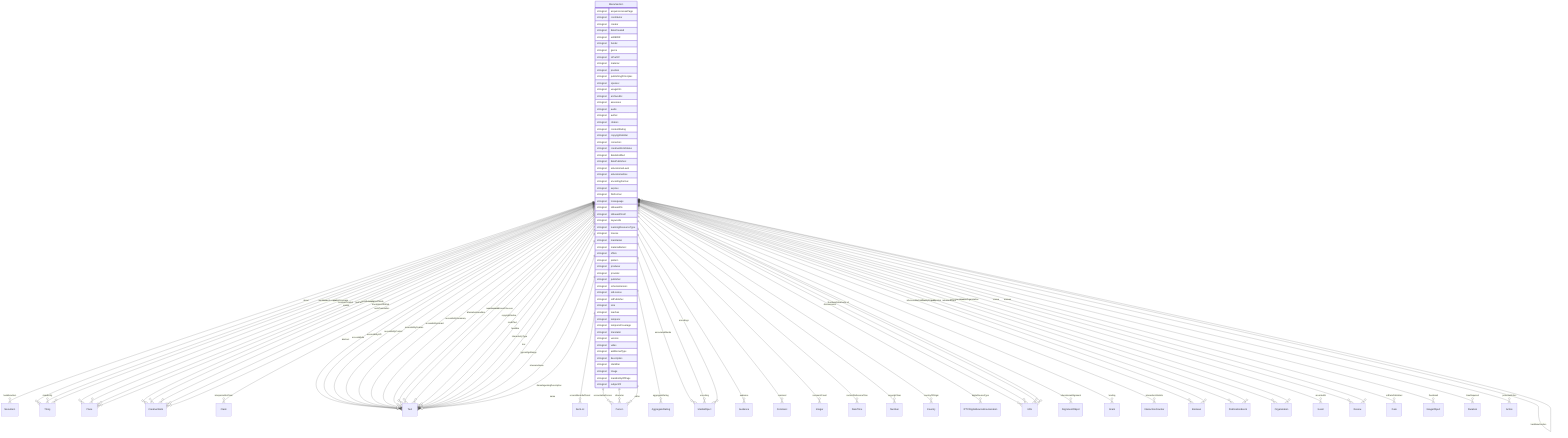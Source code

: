 erDiagram
MenuSection {
    stringList acquireLicensePage  
    stringList contributor  
    stringList creator  
    stringList dateCreated  
    stringList editEIDR  
    stringList funder  
    stringList genre  
    stringList isPartOf  
    stringList material  
    stringList position  
    stringList publishingPrinciples  
    stringList sponsor  
    stringList usageInfo  
    stringList archivedAt  
    stringList assesses  
    stringList audio  
    stringList author  
    stringList citation  
    stringList contentRating  
    stringList copyrightHolder  
    stringList correction  
    stringList creativeWorkStatus  
    stringList dateModified  
    stringList datePublished  
    stringList educationalLevel  
    stringList educationalUse  
    stringList encodingFormat  
    stringList expires  
    stringList fileFormat  
    stringList inLanguage  
    stringList isBasedOn  
    stringList isBasedOnUrl  
    stringList keywords  
    stringList learningResourceType  
    stringList license  
    stringList maintainer  
    stringList materialExtent  
    stringList offers  
    stringList pattern  
    stringList producer  
    stringList provider  
    stringList publisher  
    stringList schemaVersion  
    stringList sdLicense  
    stringList sdPublisher  
    stringList size  
    stringList teaches  
    stringList temporal  
    stringList temporalCoverage  
    stringList translator  
    stringList version  
    stringList video  
    stringList additionalType  
    stringList description  
    stringList identifier  
    stringList image  
    stringList mainEntityOfPage  
    stringList subjectOf  
}

MenuSection ||--}o MenuItem : "hasMenuItem"
MenuSection ||--}o MenuSection : "hasMenuSection"
MenuSection ||--}o Thing : "about"
MenuSection ||--}o Place : "contentLocation"
MenuSection ||--}o CreativeWork : "hasPart"
MenuSection ||--}o Claim : "interpretedAsClaim"
MenuSection ||--}o Thing : "mainEntity"
MenuSection ||--}o Place : "spatialCoverage"
MenuSection ||--}o CreativeWork : "workExample"
MenuSection ||--}o Text : "abstract"
MenuSection ||--}o Text : "accessMode"
MenuSection ||--}o ItemList : "accessModeSufficient"
MenuSection ||--}o Text : "accessibilityAPI"
MenuSection ||--}o Text : "accessibilityControl"
MenuSection ||--}o Text : "accessibilityFeature"
MenuSection ||--}o Text : "accessibilityHazard"
MenuSection ||--}o Text : "accessibilitySummary"
MenuSection ||--}o Person : "accountablePerson"
MenuSection ||--}o AggregateRating : "aggregateRating"
MenuSection ||--}o Text : "alternativeHeadline"
MenuSection ||--}o MediaObject : "associatedMedia"
MenuSection ||--}o Audience : "audience"
MenuSection ||--}o Text : "award"
MenuSection ||--}o Text : "awards"
MenuSection ||--}o Person : "character"
MenuSection ||--}o Comment : "comment"
MenuSection ||--}o Integer : "commentCount"
MenuSection ||--}o Text : "conditionsOfAccess"
MenuSection ||--}o DateTime : "contentReferenceTime"
MenuSection ||--}o Text : "copyrightNotice"
MenuSection ||--}o Number : "copyrightYear"
MenuSection ||--}o Country : "countryOfOrigin"
MenuSection ||--}o Text : "creditText"
MenuSection ||--}o IPTCDigitalSourceEnumeration : "digitalSourceType"
MenuSection ||--}o URL : "discussionUrl"
MenuSection ||--}o Person : "editor"
MenuSection ||--}o AlignmentObject : "educationalAlignment"
MenuSection ||--}o MediaObject : "encoding"
MenuSection ||--}o MediaObject : "encodings"
MenuSection ||--}o CreativeWork : "exampleOfWork"
MenuSection ||--}o Grant : "funding"
MenuSection ||--}o Text : "headline"
MenuSection ||--}o InteractionCounter : "interactionStatistic"
MenuSection ||--}o Text : "interactivityType"
MenuSection ||--}o Boolean : "isAccessibleForFree"
MenuSection ||--}o Boolean : "isFamilyFriendly"
MenuSection ||--}o Place : "locationCreated"
MenuSection ||--}o Thing : "mentions"
MenuSection ||--}o PublicationEvent : "publication"
MenuSection ||--}o Organization : "publisherImprint"
MenuSection ||--}o Event : "recordedAt"
MenuSection ||--}o PublicationEvent : "releasedEvent"
MenuSection ||--}o Review : "review"
MenuSection ||--}o Review : "reviews"
MenuSection ||--}o Date : "sdDatePublished"
MenuSection ||--}o Organization : "sourceOrganization"
MenuSection ||--}o Place : "spatial"
MenuSection ||--}o Text : "text"
MenuSection ||--}o ImageObject : "thumbnail"
MenuSection ||--}o URL : "thumbnailUrl"
MenuSection ||--}o Duration : "timeRequired"
MenuSection ||--}o CreativeWork : "translationOfWork"
MenuSection ||--}o Text : "typicalAgeRange"
MenuSection ||--}o CreativeWork : "workTranslation"
MenuSection ||--}o Text : "alternateName"
MenuSection ||--}o Text : "disambiguatingDescription"
MenuSection ||--}o Text : "name"
MenuSection ||--}o URL : "sameAs"
MenuSection ||--}o Action : "potentialAction"
MenuSection ||--}o URL : "url"
